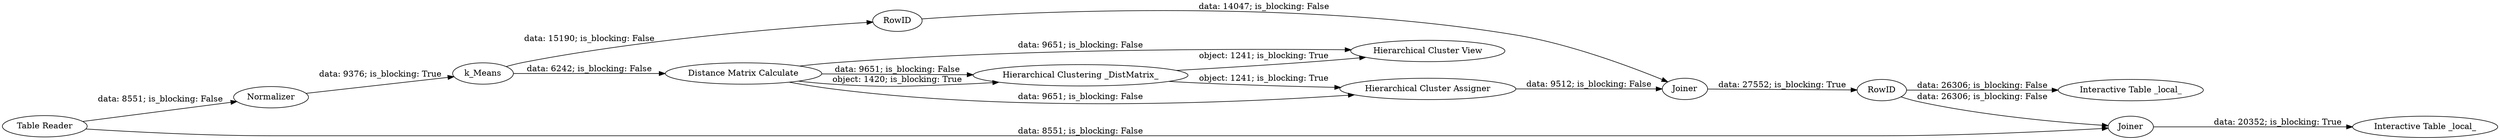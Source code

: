 digraph {
	"3304432941651885516_22" [label="Hierarchical Clustering _DistMatrix_"]
	"3304432941651885516_42" [label=k_Means]
	"3304432941651885516_43" [label=Joiner]
	"3304432941651885516_48" [label="Interactive Table _local_"]
	"3304432941651885516_16" [label="Hierarchical Cluster Assigner"]
	"3304432941651885516_46" [label=RowID]
	"3304432941651885516_47" [label=RowID]
	"3304432941651885516_44" [label="Interactive Table _local_"]
	"3304432941651885516_23" [label="Distance Matrix Calculate"]
	"3304432941651885516_12" [label=Normalizer]
	"3304432941651885516_45" [label=Joiner]
	"3304432941651885516_8" [label="Table Reader"]
	"3304432941651885516_40" [label="Hierarchical Cluster View"]
	"3304432941651885516_23" -> "3304432941651885516_22" [label="object: 1420; is_blocking: True"]
	"3304432941651885516_8" -> "3304432941651885516_45" [label="data: 8551; is_blocking: False"]
	"3304432941651885516_45" -> "3304432941651885516_48" [label="data: 20352; is_blocking: True"]
	"3304432941651885516_47" -> "3304432941651885516_44" [label="data: 26306; is_blocking: False"]
	"3304432941651885516_42" -> "3304432941651885516_23" [label="data: 6242; is_blocking: False"]
	"3304432941651885516_23" -> "3304432941651885516_40" [label="data: 9651; is_blocking: False"]
	"3304432941651885516_46" -> "3304432941651885516_43" [label="data: 14047; is_blocking: False"]
	"3304432941651885516_23" -> "3304432941651885516_16" [label="data: 9651; is_blocking: False"]
	"3304432941651885516_43" -> "3304432941651885516_47" [label="data: 27552; is_blocking: True"]
	"3304432941651885516_42" -> "3304432941651885516_46" [label="data: 15190; is_blocking: False"]
	"3304432941651885516_22" -> "3304432941651885516_16" [label="object: 1241; is_blocking: True"]
	"3304432941651885516_12" -> "3304432941651885516_42" [label="data: 9376; is_blocking: True"]
	"3304432941651885516_23" -> "3304432941651885516_22" [label="data: 9651; is_blocking: False"]
	"3304432941651885516_16" -> "3304432941651885516_43" [label="data: 9512; is_blocking: False"]
	"3304432941651885516_22" -> "3304432941651885516_40" [label="object: 1241; is_blocking: True"]
	"3304432941651885516_47" -> "3304432941651885516_45" [label="data: 26306; is_blocking: False"]
	"3304432941651885516_8" -> "3304432941651885516_12" [label="data: 8551; is_blocking: False"]
	rankdir=LR
}
